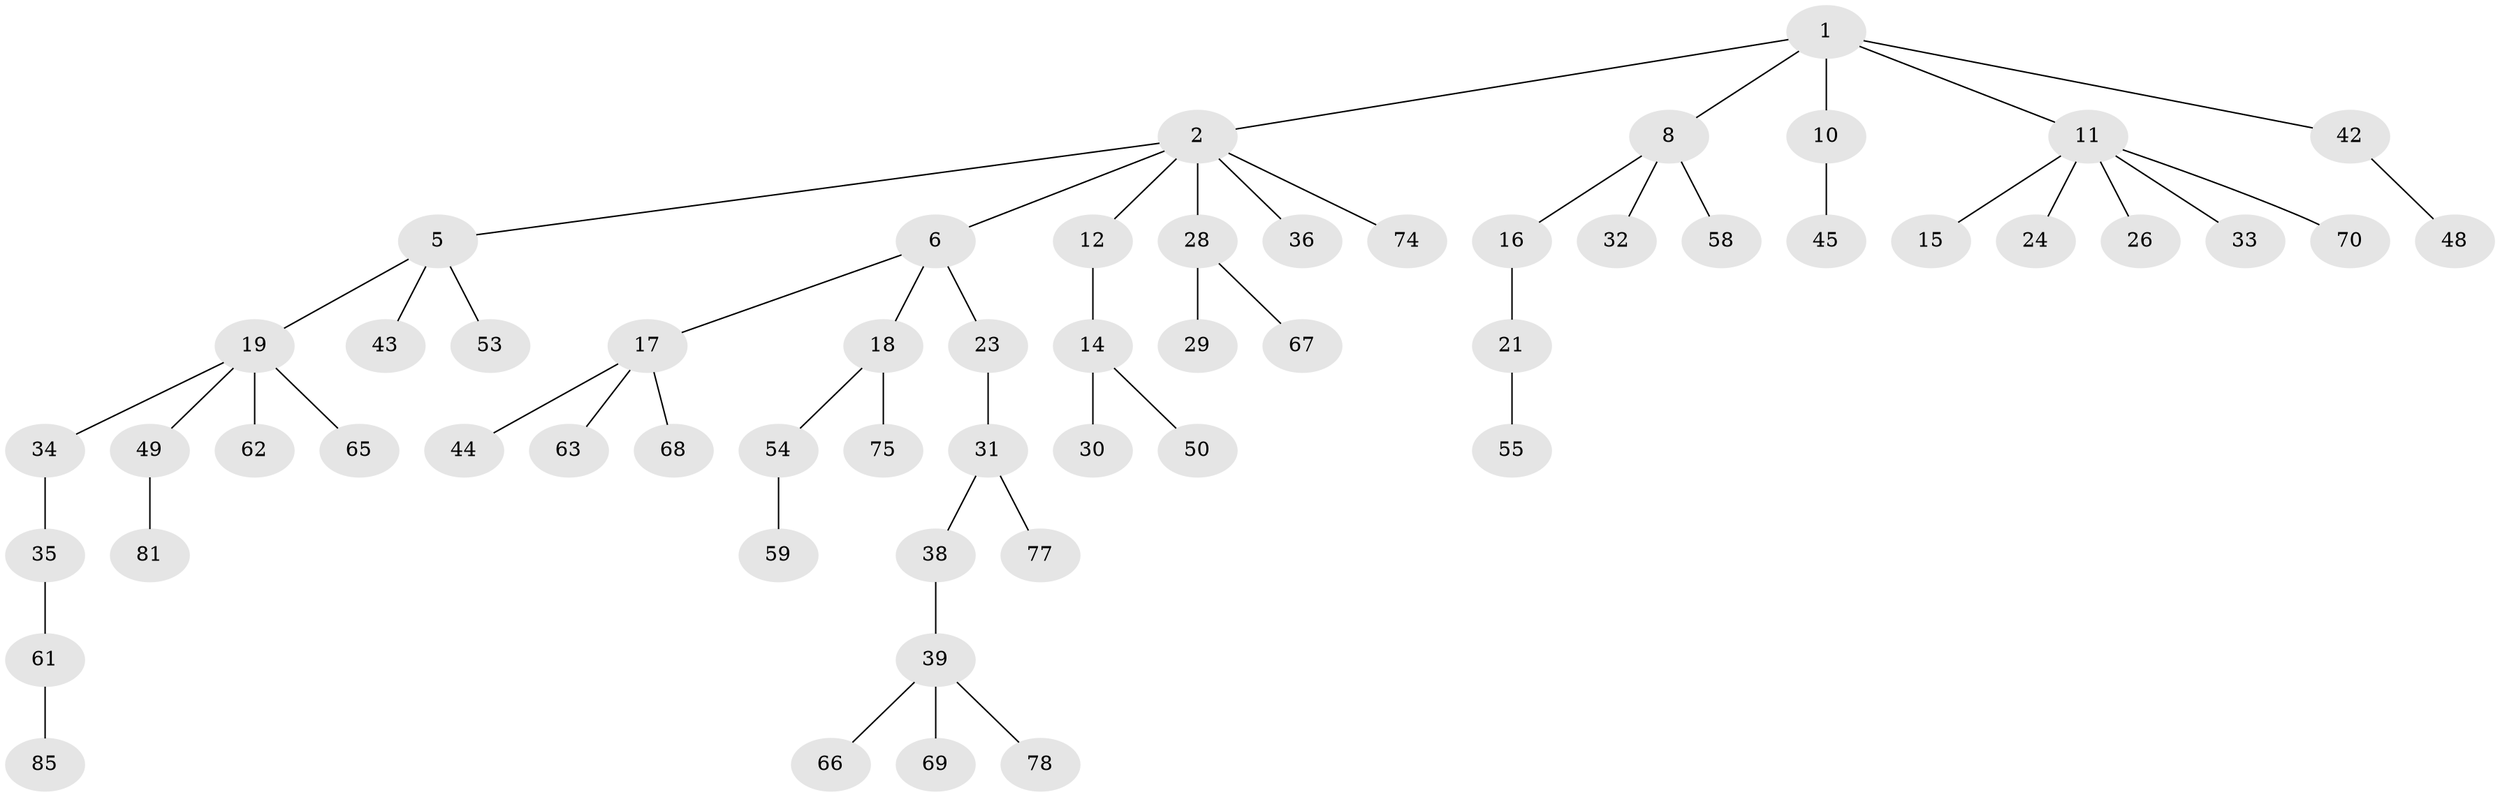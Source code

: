 // Generated by graph-tools (version 1.1) at 2025/52/02/27/25 19:52:11]
// undirected, 56 vertices, 55 edges
graph export_dot {
graph [start="1"]
  node [color=gray90,style=filled];
  1 [super="+3"];
  2 [super="+4"];
  5 [super="+13"];
  6 [super="+7"];
  8 [super="+9"];
  10 [super="+27"];
  11 [super="+22"];
  12 [super="+25"];
  14 [super="+40"];
  15;
  16 [super="+57"];
  17 [super="+41"];
  18 [super="+79"];
  19 [super="+20"];
  21 [super="+37"];
  23;
  24;
  26;
  28 [super="+47"];
  29 [super="+76"];
  30;
  31 [super="+64"];
  32;
  33;
  34 [super="+56"];
  35;
  36;
  38 [super="+52"];
  39 [super="+80"];
  42 [super="+46"];
  43 [super="+60"];
  44;
  45 [super="+83"];
  48;
  49 [super="+84"];
  50 [super="+51"];
  53;
  54;
  55;
  58;
  59;
  61 [super="+71"];
  62;
  63;
  65;
  66;
  67;
  68 [super="+72"];
  69 [super="+73"];
  70;
  74;
  75;
  77 [super="+82"];
  78;
  81;
  85;
  1 -- 2;
  1 -- 42;
  1 -- 8;
  1 -- 10;
  1 -- 11;
  2 -- 12;
  2 -- 28;
  2 -- 36;
  2 -- 5;
  2 -- 6;
  2 -- 74;
  5 -- 53;
  5 -- 19;
  5 -- 43;
  6 -- 17;
  6 -- 18;
  6 -- 23;
  8 -- 32;
  8 -- 58;
  8 -- 16;
  10 -- 45;
  11 -- 15;
  11 -- 24;
  11 -- 33;
  11 -- 70;
  11 -- 26;
  12 -- 14;
  14 -- 30;
  14 -- 50;
  16 -- 21;
  17 -- 44;
  17 -- 63;
  17 -- 68;
  18 -- 54;
  18 -- 75;
  19 -- 34;
  19 -- 65;
  19 -- 49;
  19 -- 62;
  21 -- 55;
  23 -- 31;
  28 -- 29;
  28 -- 67;
  31 -- 38;
  31 -- 77;
  34 -- 35;
  35 -- 61;
  38 -- 39;
  39 -- 66;
  39 -- 69;
  39 -- 78;
  42 -- 48;
  49 -- 81;
  54 -- 59;
  61 -- 85;
}
